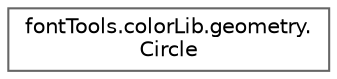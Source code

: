 digraph "Graphical Class Hierarchy"
{
 // LATEX_PDF_SIZE
  bgcolor="transparent";
  edge [fontname=Helvetica,fontsize=10,labelfontname=Helvetica,labelfontsize=10];
  node [fontname=Helvetica,fontsize=10,shape=box,height=0.2,width=0.4];
  rankdir="LR";
  Node0 [id="Node000000",label="fontTools.colorLib.geometry.\lCircle",height=0.2,width=0.4,color="grey40", fillcolor="white", style="filled",URL="$d6/d37/classfontTools_1_1colorLib_1_1geometry_1_1Circle.html",tooltip=" "];
}
